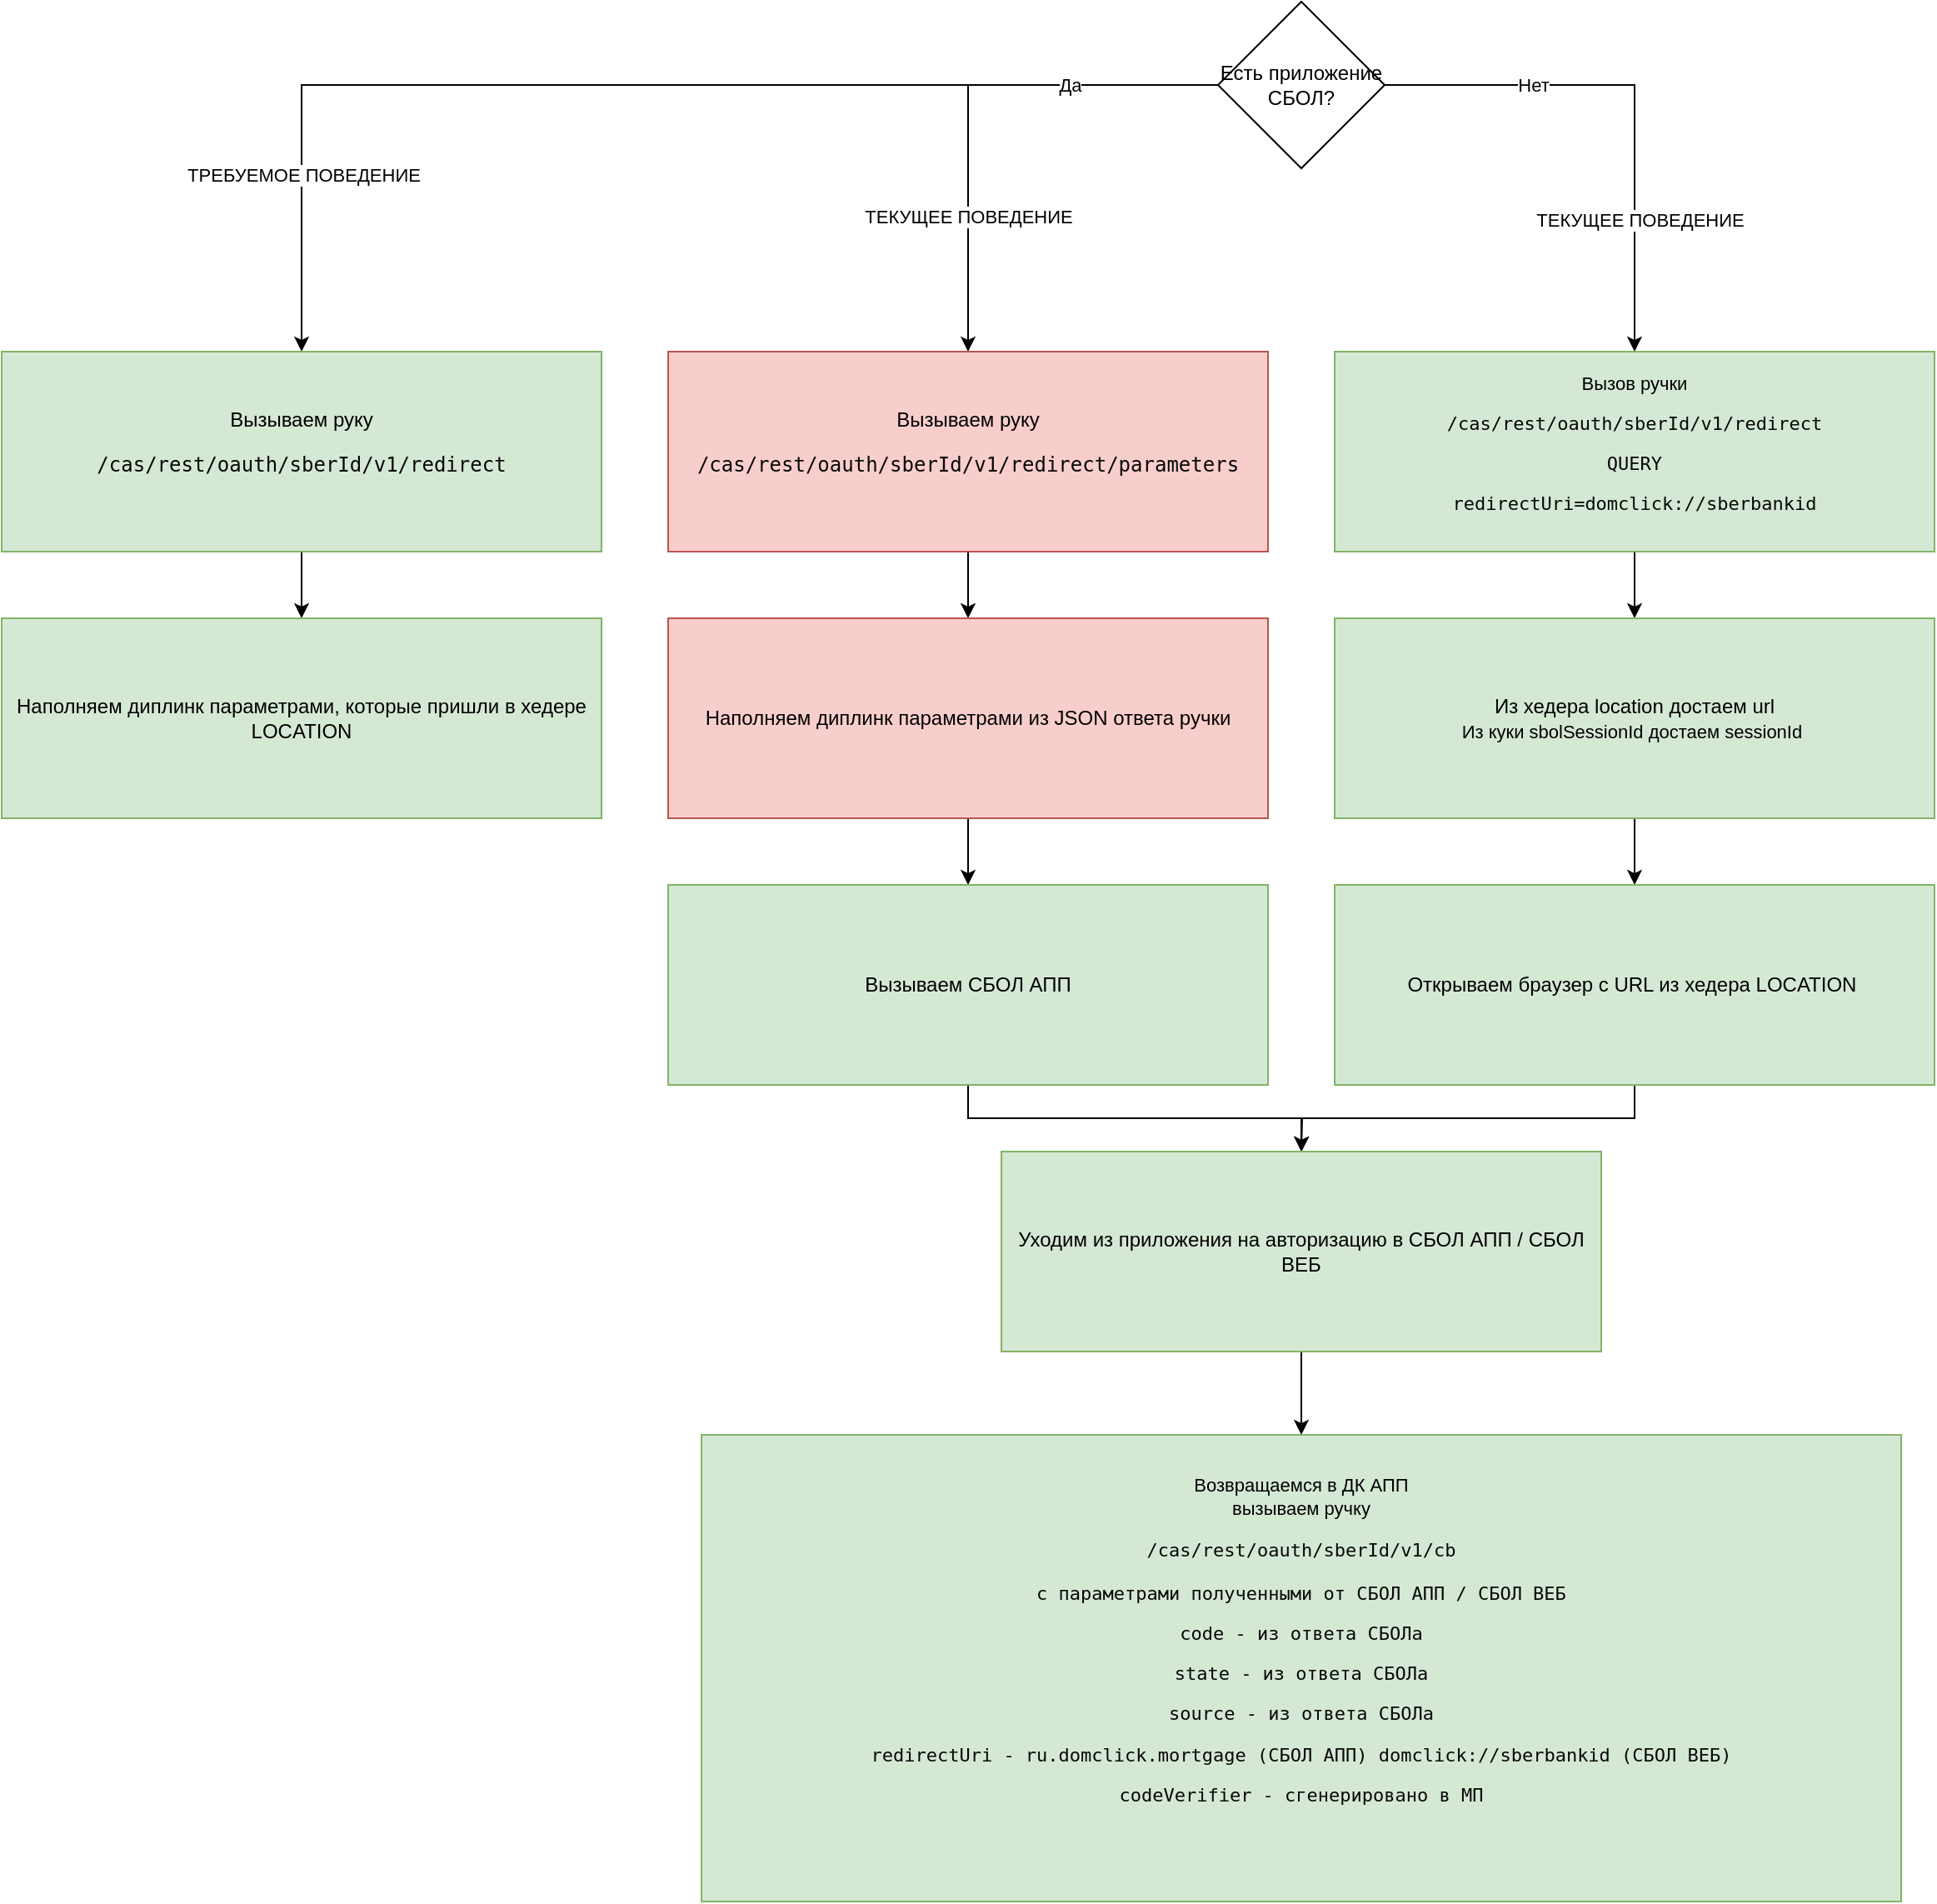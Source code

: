<mxfile version="22.0.8" type="github">
  <diagram name="Page-1" id="5Cmb2VEozTUwDFxyfx4w">
    <mxGraphModel dx="2311" dy="919" grid="1" gridSize="10" guides="1" tooltips="1" connect="1" arrows="1" fold="1" page="1" pageScale="1" pageWidth="850" pageHeight="1100" math="0" shadow="0">
      <root>
        <mxCell id="0" />
        <mxCell id="1" parent="0" />
        <mxCell id="JKZDzRx39nTJUE7i6mWh-27" style="edgeStyle=orthogonalEdgeStyle;rounded=0;orthogonalLoop=1;jettySize=auto;html=1;exitX=0;exitY=0.5;exitDx=0;exitDy=0;entryX=0.5;entryY=0;entryDx=0;entryDy=0;" edge="1" parent="1" source="JKZDzRx39nTJUE7i6mWh-1" target="JKZDzRx39nTJUE7i6mWh-12">
          <mxGeometry relative="1" as="geometry" />
        </mxCell>
        <mxCell id="JKZDzRx39nTJUE7i6mWh-28" value="ТРЕБУЕМОЕ ПОВЕДЕНИЕ" style="edgeLabel;html=1;align=center;verticalAlign=middle;resizable=0;points=[];" vertex="1" connectable="0" parent="JKZDzRx39nTJUE7i6mWh-27">
          <mxGeometry x="0.7" y="1" relative="1" as="geometry">
            <mxPoint as="offset" />
          </mxGeometry>
        </mxCell>
        <mxCell id="JKZDzRx39nTJUE7i6mWh-1" value="Есть приложение СБОЛ?" style="rhombus;whiteSpace=wrap;html=1;" vertex="1" parent="1">
          <mxGeometry x="530" y="350" width="100" height="100" as="geometry" />
        </mxCell>
        <mxCell id="JKZDzRx39nTJUE7i6mWh-2" value="" style="endArrow=classic;html=1;rounded=0;exitX=0;exitY=0.5;exitDx=0;exitDy=0;entryX=0.5;entryY=0;entryDx=0;entryDy=0;" edge="1" parent="1" source="JKZDzRx39nTJUE7i6mWh-1" target="JKZDzRx39nTJUE7i6mWh-9">
          <mxGeometry width="50" height="50" relative="1" as="geometry">
            <mxPoint x="400" y="670" as="sourcePoint" />
            <mxPoint x="320" y="560" as="targetPoint" />
            <Array as="points">
              <mxPoint x="380" y="400" />
            </Array>
          </mxGeometry>
        </mxCell>
        <mxCell id="JKZDzRx39nTJUE7i6mWh-3" value="Да" style="edgeLabel;html=1;align=center;verticalAlign=middle;resizable=0;points=[];" vertex="1" connectable="0" parent="JKZDzRx39nTJUE7i6mWh-2">
          <mxGeometry x="-0.425" relative="1" as="geometry">
            <mxPoint as="offset" />
          </mxGeometry>
        </mxCell>
        <mxCell id="JKZDzRx39nTJUE7i6mWh-25" value="ТЕКУЩЕЕ ПОВЕДЕНИЕ" style="edgeLabel;html=1;align=center;verticalAlign=middle;resizable=0;points=[];" vertex="1" connectable="0" parent="JKZDzRx39nTJUE7i6mWh-2">
          <mxGeometry x="0.475" relative="1" as="geometry">
            <mxPoint as="offset" />
          </mxGeometry>
        </mxCell>
        <mxCell id="JKZDzRx39nTJUE7i6mWh-4" value="" style="endArrow=classic;html=1;rounded=0;exitX=1;exitY=0.5;exitDx=0;exitDy=0;entryX=0.5;entryY=0;entryDx=0;entryDy=0;" edge="1" parent="1" source="JKZDzRx39nTJUE7i6mWh-1" target="JKZDzRx39nTJUE7i6mWh-6">
          <mxGeometry width="50" height="50" relative="1" as="geometry">
            <mxPoint x="410" y="410" as="sourcePoint" />
            <mxPoint x="600" y="560" as="targetPoint" />
            <Array as="points">
              <mxPoint x="780" y="400" />
            </Array>
          </mxGeometry>
        </mxCell>
        <mxCell id="JKZDzRx39nTJUE7i6mWh-5" value="Нет" style="edgeLabel;html=1;align=center;verticalAlign=middle;resizable=0;points=[];" vertex="1" connectable="0" parent="JKZDzRx39nTJUE7i6mWh-4">
          <mxGeometry x="-0.425" relative="1" as="geometry">
            <mxPoint as="offset" />
          </mxGeometry>
        </mxCell>
        <mxCell id="JKZDzRx39nTJUE7i6mWh-26" value="ТЕКУЩЕЕ ПОВЕДЕНИЕ" style="edgeLabel;html=1;align=center;verticalAlign=middle;resizable=0;points=[];" vertex="1" connectable="0" parent="JKZDzRx39nTJUE7i6mWh-4">
          <mxGeometry x="0.49" y="3" relative="1" as="geometry">
            <mxPoint as="offset" />
          </mxGeometry>
        </mxCell>
        <mxCell id="JKZDzRx39nTJUE7i6mWh-23" style="edgeStyle=orthogonalEdgeStyle;rounded=0;orthogonalLoop=1;jettySize=auto;html=1;exitX=0.5;exitY=1;exitDx=0;exitDy=0;entryX=0.5;entryY=0;entryDx=0;entryDy=0;" edge="1" parent="1" source="JKZDzRx39nTJUE7i6mWh-6" target="JKZDzRx39nTJUE7i6mWh-7">
          <mxGeometry relative="1" as="geometry" />
        </mxCell>
        <mxCell id="JKZDzRx39nTJUE7i6mWh-6" value="&lt;font style=&quot;font-size: 11px;&quot;&gt;Вызов ручки&lt;br&gt;&lt;/font&gt;&lt;div style=&quot;color: rgb(8, 8, 8); font-family: Menlo, monospace; font-size: 11px;&quot;&gt;&lt;pre style=&quot;&quot;&gt;&lt;font style=&quot;font-size: 11px;&quot;&gt;/cas/rest/oauth/sberId/v1/redirect&lt;/font&gt;&lt;/pre&gt;&lt;pre style=&quot;&quot;&gt;&lt;font style=&quot;font-size: 11px;&quot;&gt;QUERY&lt;/font&gt;&lt;/pre&gt;&lt;pre style=&quot;&quot;&gt;&lt;div style=&quot;font-family: Menlo, monospace;&quot;&gt;&lt;pre style=&quot;&quot;&gt;&lt;font style=&quot;font-size: 11px;&quot;&gt;redirectUri=domclick://sberbankid&lt;/font&gt;&lt;/pre&gt;&lt;/div&gt;&lt;/pre&gt;&lt;/div&gt;" style="rounded=0;whiteSpace=wrap;html=1;fillColor=#d5e8d4;strokeColor=#82b366;labelBackgroundColor=none;labelBorderColor=none;" vertex="1" parent="1">
          <mxGeometry x="600" y="560" width="360" height="120" as="geometry" />
        </mxCell>
        <mxCell id="JKZDzRx39nTJUE7i6mWh-22" style="edgeStyle=orthogonalEdgeStyle;rounded=0;orthogonalLoop=1;jettySize=auto;html=1;exitX=0.5;exitY=1;exitDx=0;exitDy=0;entryX=0.5;entryY=0;entryDx=0;entryDy=0;" edge="1" parent="1" source="JKZDzRx39nTJUE7i6mWh-7" target="JKZDzRx39nTJUE7i6mWh-8">
          <mxGeometry relative="1" as="geometry" />
        </mxCell>
        <mxCell id="JKZDzRx39nTJUE7i6mWh-7" value="Из хедера location достаем url&lt;br&gt;&lt;span style=&quot;font-size: 11px;&quot;&gt;Из куки sbolSessionId достаем sessionId&amp;nbsp;&lt;br&gt;&lt;/span&gt;" style="rounded=0;whiteSpace=wrap;html=1;fillColor=#d5e8d4;strokeColor=#82b366;" vertex="1" parent="1">
          <mxGeometry x="600" y="720" width="360" height="120" as="geometry" />
        </mxCell>
        <mxCell id="JKZDzRx39nTJUE7i6mWh-21" style="edgeStyle=orthogonalEdgeStyle;rounded=0;orthogonalLoop=1;jettySize=auto;html=1;exitX=0.5;exitY=1;exitDx=0;exitDy=0;" edge="1" parent="1" source="JKZDzRx39nTJUE7i6mWh-8">
          <mxGeometry relative="1" as="geometry">
            <mxPoint x="580" y="1040" as="targetPoint" />
          </mxGeometry>
        </mxCell>
        <mxCell id="JKZDzRx39nTJUE7i6mWh-8" value="Открываем браузер с URL из хедера LOCATION&lt;span style=&quot;font-size: 11px;&quot;&gt;&amp;nbsp;&lt;br&gt;&lt;/span&gt;" style="rounded=0;whiteSpace=wrap;html=1;fillColor=#d5e8d4;strokeColor=#82b366;" vertex="1" parent="1">
          <mxGeometry x="600" y="880" width="360" height="120" as="geometry" />
        </mxCell>
        <mxCell id="JKZDzRx39nTJUE7i6mWh-18" style="edgeStyle=orthogonalEdgeStyle;rounded=0;orthogonalLoop=1;jettySize=auto;html=1;exitX=0.5;exitY=1;exitDx=0;exitDy=0;entryX=0.5;entryY=0;entryDx=0;entryDy=0;" edge="1" parent="1" source="JKZDzRx39nTJUE7i6mWh-9" target="JKZDzRx39nTJUE7i6mWh-10">
          <mxGeometry relative="1" as="geometry" />
        </mxCell>
        <mxCell id="JKZDzRx39nTJUE7i6mWh-9" value="&lt;font style=&quot;font-size: 12px;&quot;&gt;Вызываем руку&lt;br&gt;&lt;/font&gt;&lt;div style=&quot;color: rgb(8, 8, 8); font-family: Menlo, monospace;&quot;&gt;&lt;pre style=&quot;&quot;&gt;&lt;font style=&quot;font-size: 12px;&quot;&gt;/cas/rest/oauth/sberId/v1/redirect/parameters&lt;/font&gt;&lt;/pre&gt;&lt;/div&gt;" style="rounded=0;whiteSpace=wrap;html=1;fillColor=#f8cecc;strokeColor=#b85450;labelBackgroundColor=none;" vertex="1" parent="1">
          <mxGeometry x="200" y="560" width="360" height="120" as="geometry" />
        </mxCell>
        <mxCell id="JKZDzRx39nTJUE7i6mWh-19" style="edgeStyle=orthogonalEdgeStyle;rounded=0;orthogonalLoop=1;jettySize=auto;html=1;exitX=0.5;exitY=1;exitDx=0;exitDy=0;entryX=0.5;entryY=0;entryDx=0;entryDy=0;" edge="1" parent="1" source="JKZDzRx39nTJUE7i6mWh-10" target="JKZDzRx39nTJUE7i6mWh-11">
          <mxGeometry relative="1" as="geometry" />
        </mxCell>
        <mxCell id="JKZDzRx39nTJUE7i6mWh-10" value="Наполняем диплинк параметрами из JSON ответа ручки" style="rounded=0;whiteSpace=wrap;html=1;fillColor=#f8cecc;strokeColor=#b85450;" vertex="1" parent="1">
          <mxGeometry x="200" y="720" width="360" height="120" as="geometry" />
        </mxCell>
        <mxCell id="JKZDzRx39nTJUE7i6mWh-20" style="edgeStyle=orthogonalEdgeStyle;rounded=0;orthogonalLoop=1;jettySize=auto;html=1;exitX=0.5;exitY=1;exitDx=0;exitDy=0;entryX=0.5;entryY=0;entryDx=0;entryDy=0;" edge="1" parent="1" source="JKZDzRx39nTJUE7i6mWh-11" target="JKZDzRx39nTJUE7i6mWh-16">
          <mxGeometry relative="1" as="geometry" />
        </mxCell>
        <mxCell id="JKZDzRx39nTJUE7i6mWh-11" value="Вызываем СБОЛ АПП" style="rounded=0;whiteSpace=wrap;html=1;fillColor=#d5e8d4;strokeColor=#82b366;" vertex="1" parent="1">
          <mxGeometry x="200" y="880" width="360" height="120" as="geometry" />
        </mxCell>
        <mxCell id="JKZDzRx39nTJUE7i6mWh-29" style="edgeStyle=orthogonalEdgeStyle;rounded=0;orthogonalLoop=1;jettySize=auto;html=1;exitX=0.5;exitY=1;exitDx=0;exitDy=0;entryX=0.5;entryY=0;entryDx=0;entryDy=0;" edge="1" parent="1" source="JKZDzRx39nTJUE7i6mWh-12" target="JKZDzRx39nTJUE7i6mWh-13">
          <mxGeometry relative="1" as="geometry" />
        </mxCell>
        <mxCell id="JKZDzRx39nTJUE7i6mWh-12" value="&lt;font style=&quot;font-size: 12px;&quot;&gt;Вызываем руку&lt;br&gt;&lt;/font&gt;&lt;div style=&quot;color: rgb(8, 8, 8); font-family: Menlo, monospace;&quot;&gt;&lt;pre style=&quot;&quot;&gt;&lt;font style=&quot;font-size: 12px;&quot;&gt;/cas/rest/oauth/sberId/v1/redirect&lt;/font&gt;&lt;/pre&gt;&lt;/div&gt;" style="rounded=0;whiteSpace=wrap;html=1;fillColor=#d5e8d4;strokeColor=#82b366;labelBackgroundColor=none;" vertex="1" parent="1">
          <mxGeometry x="-200" y="560" width="360" height="120" as="geometry" />
        </mxCell>
        <mxCell id="JKZDzRx39nTJUE7i6mWh-13" value="Наполняем диплинк параметрами, которые пришли в хедере LOCATION" style="rounded=0;whiteSpace=wrap;html=1;fillColor=#d5e8d4;strokeColor=#82b366;" vertex="1" parent="1">
          <mxGeometry x="-200" y="720" width="360" height="120" as="geometry" />
        </mxCell>
        <mxCell id="JKZDzRx39nTJUE7i6mWh-24" style="edgeStyle=orthogonalEdgeStyle;rounded=0;orthogonalLoop=1;jettySize=auto;html=1;exitX=0.5;exitY=1;exitDx=0;exitDy=0;entryX=0.5;entryY=0;entryDx=0;entryDy=0;" edge="1" parent="1" source="JKZDzRx39nTJUE7i6mWh-16" target="JKZDzRx39nTJUE7i6mWh-17">
          <mxGeometry relative="1" as="geometry" />
        </mxCell>
        <mxCell id="JKZDzRx39nTJUE7i6mWh-16" value="Уходим из приложения на авторизацию в СБОЛ АПП / СБОЛ ВЕБ" style="rounded=0;whiteSpace=wrap;html=1;fillColor=#d5e8d4;strokeColor=#82b366;" vertex="1" parent="1">
          <mxGeometry x="400" y="1040" width="360" height="120" as="geometry" />
        </mxCell>
        <mxCell id="JKZDzRx39nTJUE7i6mWh-17" value="&lt;font style=&quot;font-size: 11px;&quot;&gt;Возвращаемся в ДК АПП&lt;br&gt;вызываем ручку&lt;br&gt;&lt;/font&gt;&lt;div style=&quot;color: rgb(8, 8, 8); font-family: Menlo, monospace; font-size: 11px;&quot;&gt;&lt;pre style=&quot;&quot;&gt;&lt;font style=&quot;font-size: 11px;&quot;&gt;/cas/rest/oauth/sberId/v1/cb&lt;br&gt;&lt;br&gt;с параметрами полученными от СБОЛ АПП / СБОЛ ВЕБ&lt;/font&gt;&lt;/pre&gt;&lt;pre style=&quot;&quot;&gt;&lt;font style=&quot;font-size: 11px;&quot;&gt;&lt;div style=&quot;font-family: Menlo, monospace;&quot;&gt;&lt;pre style=&quot;&quot;&gt;&lt;font style=&quot;font-size: 11px;&quot;&gt;code - из ответа СБОЛа&lt;/font&gt;&lt;/pre&gt;&lt;pre style=&quot;&quot;&gt;&lt;font style=&quot;font-size: 11px;&quot;&gt;state - из ответа СБОЛа&lt;/font&gt;&lt;/pre&gt;&lt;pre style=&quot;&quot;&gt;&lt;font style=&quot;font-size: 11px;&quot;&gt;source - из ответа СБОЛа&lt;/font&gt;&lt;/pre&gt;&lt;pre style=&quot;&quot;&gt;&lt;font style=&quot;font-size: 11px;&quot;&gt;redirectUri - ru.domclick.mortgage (СБОЛ АПП) domclick://sberbankid (СБОЛ ВЕБ)&lt;/font&gt;&lt;/pre&gt;&lt;pre style=&quot;&quot;&gt;&lt;div style=&quot;font-family: Menlo, monospace;&quot;&gt;&lt;pre&gt;&lt;font style=&quot;font-size: 11px;&quot;&gt;codeVerifier - сгенерировано в МП&lt;/font&gt;&lt;/pre&gt;&lt;/div&gt;&lt;/pre&gt;&lt;pre style=&quot;&quot;&gt;&lt;div style=&quot;font-family: Menlo, monospace;&quot;&gt;&lt;pre style=&quot;&quot;&gt;&lt;div style=&quot;font-family: Menlo, monospace;&quot;&gt;&lt;pre style=&quot;&quot;&gt;&lt;div style=&quot;font-family: Menlo, monospace;&quot;&gt;&lt;pre&gt;&lt;br&gt;&lt;/pre&gt;&lt;/div&gt;&lt;/pre&gt;&lt;/div&gt;&lt;/pre&gt;&lt;/div&gt;&lt;/pre&gt;&lt;/div&gt;&lt;/font&gt;&lt;/pre&gt;&lt;/div&gt;" style="rounded=0;whiteSpace=wrap;html=1;fillColor=#d5e8d4;strokeColor=#82b366;labelBackgroundColor=none;" vertex="1" parent="1">
          <mxGeometry x="220" y="1210" width="720" height="280" as="geometry" />
        </mxCell>
      </root>
    </mxGraphModel>
  </diagram>
</mxfile>
